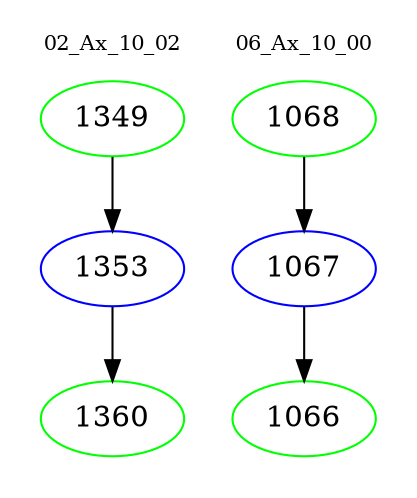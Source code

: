 digraph{
subgraph cluster_0 {
color = white
label = "02_Ax_10_02";
fontsize=10;
T0_1349 [label="1349", color="green"]
T0_1349 -> T0_1353 [color="black"]
T0_1353 [label="1353", color="blue"]
T0_1353 -> T0_1360 [color="black"]
T0_1360 [label="1360", color="green"]
}
subgraph cluster_1 {
color = white
label = "06_Ax_10_00";
fontsize=10;
T1_1068 [label="1068", color="green"]
T1_1068 -> T1_1067 [color="black"]
T1_1067 [label="1067", color="blue"]
T1_1067 -> T1_1066 [color="black"]
T1_1066 [label="1066", color="green"]
}
}
